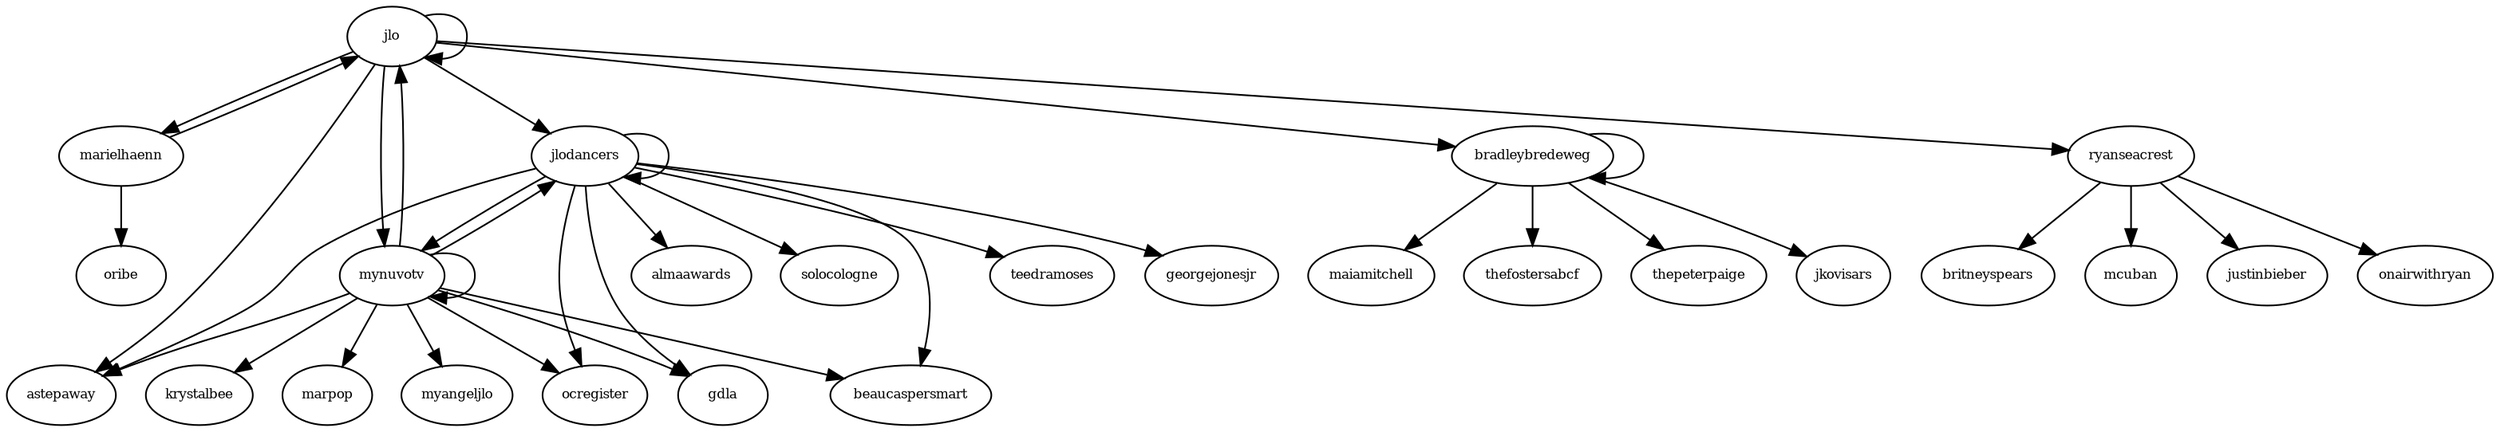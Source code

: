 digraph RGL__DirectedAdjacencyGraph {
    jlo [
        fontsize = 8,
        label = jlo
    ]

    marielhaenn [
        fontsize = 8,
        label = marielhaenn
    ]

    jlodancers [
        fontsize = 8,
        label = jlodancers
    ]

    mynuvotv [
        fontsize = 8,
        label = mynuvotv
    ]

    astepaway [
        fontsize = 8,
        label = astepaway
    ]

    bradleybredeweg [
        fontsize = 8,
        label = bradleybredeweg
    ]

    ryanseacrest [
        fontsize = 8,
        label = ryanseacrest
    ]

    oribe [
        fontsize = 8,
        label = oribe
    ]

    almaawards [
        fontsize = 8,
        label = almaawards
    ]

    gdla [
        fontsize = 8,
        label = gdla
    ]

    beaucaspersmart [
        fontsize = 8,
        label = beaucaspersmart
    ]

    ocregister [
        fontsize = 8,
        label = ocregister
    ]

    solocologne [
        fontsize = 8,
        label = solocologne
    ]

    teedramoses [
        fontsize = 8,
        label = teedramoses
    ]

    georgejonesjr [
        fontsize = 8,
        label = georgejonesjr
    ]

    marpop [
        fontsize = 8,
        label = marpop
    ]

    myangeljlo [
        fontsize = 8,
        label = myangeljlo
    ]

    krystalbee [
        fontsize = 8,
        label = krystalbee
    ]

    jkovisars [
        fontsize = 8,
        label = jkovisars
    ]

    maiamitchell [
        fontsize = 8,
        label = maiamitchell
    ]

    thefostersabcf [
        fontsize = 8,
        label = thefostersabcf
    ]

    thepeterpaige [
        fontsize = 8,
        label = thepeterpaige
    ]

    onairwithryan [
        fontsize = 8,
        label = onairwithryan
    ]

    britneyspears [
        fontsize = 8,
        label = britneyspears
    ]

    mcuban [
        fontsize = 8,
        label = mcuban
    ]

    justinbieber [
        fontsize = 8,
        label = justinbieber
    ]

    jlo -> marielhaenn [
        fontsize = 8
    ]

    jlo -> jlo [
        fontsize = 8
    ]

    jlo -> jlodancers [
        fontsize = 8
    ]

    jlo -> mynuvotv [
        fontsize = 8
    ]

    jlo -> astepaway [
        fontsize = 8
    ]

    jlo -> bradleybredeweg [
        fontsize = 8
    ]

    jlo -> ryanseacrest [
        fontsize = 8
    ]

    marielhaenn -> oribe [
        fontsize = 8
    ]

    marielhaenn -> jlo [
        fontsize = 8
    ]

    jlodancers -> almaawards [
        fontsize = 8
    ]

    jlodancers -> astepaway [
        fontsize = 8
    ]

    jlodancers -> mynuvotv [
        fontsize = 8
    ]

    jlodancers -> gdla [
        fontsize = 8
    ]

    jlodancers -> beaucaspersmart [
        fontsize = 8
    ]

    jlodancers -> ocregister [
        fontsize = 8
    ]

    jlodancers -> jlodancers [
        fontsize = 8
    ]

    jlodancers -> solocologne [
        fontsize = 8
    ]

    jlodancers -> teedramoses [
        fontsize = 8
    ]

    jlodancers -> georgejonesjr [
        fontsize = 8
    ]

    mynuvotv -> marpop [
        fontsize = 8
    ]

    mynuvotv -> jlodancers [
        fontsize = 8
    ]

    mynuvotv -> mynuvotv [
        fontsize = 8
    ]

    mynuvotv -> gdla [
        fontsize = 8
    ]

    mynuvotv -> myangeljlo [
        fontsize = 8
    ]

    mynuvotv -> astepaway [
        fontsize = 8
    ]

    mynuvotv -> jlo [
        fontsize = 8
    ]

    mynuvotv -> beaucaspersmart [
        fontsize = 8
    ]

    mynuvotv -> ocregister [
        fontsize = 8
    ]

    mynuvotv -> krystalbee [
        fontsize = 8
    ]

    bradleybredeweg -> jkovisars [
        fontsize = 8
    ]

    bradleybredeweg -> maiamitchell [
        fontsize = 8
    ]

    bradleybredeweg -> bradleybredeweg [
        fontsize = 8
    ]

    bradleybredeweg -> thefostersabcf [
        fontsize = 8
    ]

    bradleybredeweg -> thepeterpaige [
        fontsize = 8
    ]

    ryanseacrest -> onairwithryan [
        fontsize = 8
    ]

    ryanseacrest -> britneyspears [
        fontsize = 8
    ]

    ryanseacrest -> mcuban [
        fontsize = 8
    ]

    ryanseacrest -> justinbieber [
        fontsize = 8
    ]
}
